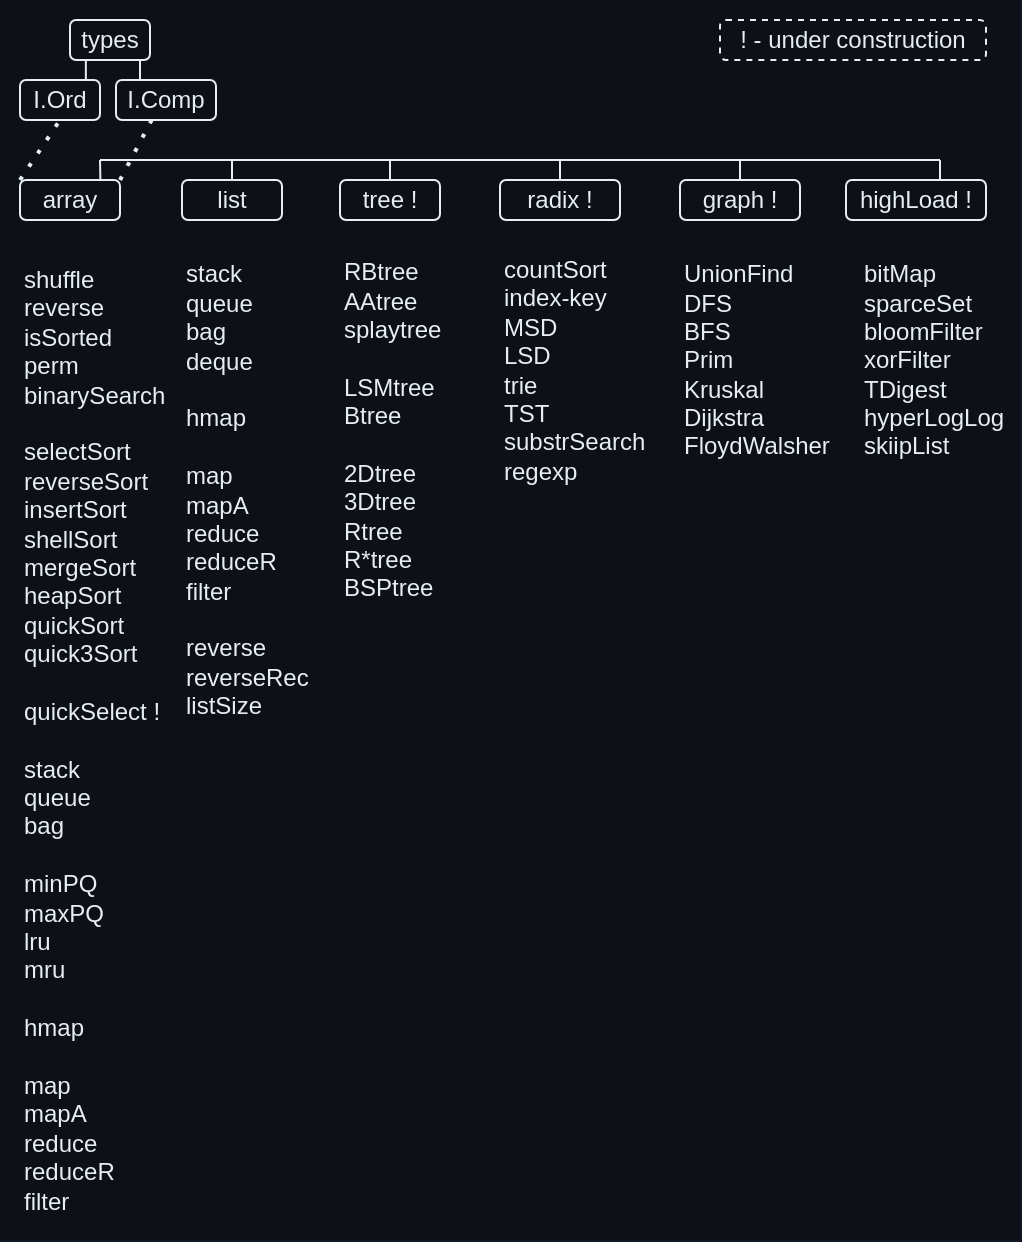<mxfile>
    <diagram id="StPKS6a9uWxOC8KM271T" name="Page-1">
        <mxGraphModel dx="1047" dy="628" grid="1" gridSize="10" guides="1" tooltips="1" connect="1" arrows="1" fold="1" page="1" pageScale="1" pageWidth="827" pageHeight="1169" background="#111721" math="0" shadow="0">
            <root>
                <mxCell id="0"/>
                <mxCell id="1" parent="0"/>
                <mxCell id="7" value="" style="rounded=0;whiteSpace=wrap;html=1;strokeColor=none;fillColor=#0d1117;strokeWidth=1;perimeterSpacing=1;shadow=0;glass=0;fillStyle=solid;" parent="1" vertex="1">
                    <mxGeometry x="150" y="110" width="510" height="620" as="geometry"/>
                </mxCell>
                <mxCell id="JtaezXzCazCUk_wRYMuN-2" value="&lt;font color=&quot;#e6edf3&quot;&gt;array&lt;/font&gt;" style="rounded=1;whiteSpace=wrap;html=1;fontColor=#000000;fillColor=none;strokeColor=#e6edf3;" parent="1" vertex="1">
                    <mxGeometry x="160" y="200" width="50" height="20" as="geometry"/>
                </mxCell>
                <mxCell id="JtaezXzCazCUk_wRYMuN-3" value="&lt;font color=&quot;#e6edf3&quot;&gt;list&lt;/font&gt;" style="rounded=1;whiteSpace=wrap;html=1;fillColor=none;strokeColor=#e6edf3;fontColor=#000000;" parent="1" vertex="1">
                    <mxGeometry x="241" y="200" width="50" height="20" as="geometry"/>
                </mxCell>
                <mxCell id="JtaezXzCazCUk_wRYMuN-4" value="&lt;font color=&quot;#e6edf3&quot;&gt;radix !&lt;/font&gt;" style="rounded=1;whiteSpace=wrap;html=1;fontColor=#000000;fillColor=none;strokeColor=#e6edf3;" parent="1" vertex="1">
                    <mxGeometry x="400" y="200" width="60" height="20" as="geometry"/>
                </mxCell>
                <mxCell id="JtaezXzCazCUk_wRYMuN-5" value="&lt;font color=&quot;#e6edf3&quot;&gt;tree !&lt;/font&gt;" style="rounded=1;whiteSpace=wrap;html=1;fontColor=#000000;fillColor=none;strokeColor=#e6edf3;" parent="1" vertex="1">
                    <mxGeometry x="320" y="200" width="50" height="20" as="geometry"/>
                </mxCell>
                <mxCell id="JtaezXzCazCUk_wRYMuN-6" value="&lt;font color=&quot;#e6edf3&quot;&gt;graph !&lt;/font&gt;" style="rounded=1;whiteSpace=wrap;html=1;fontColor=#000000;fillColor=none;strokeColor=#e6edf3;" parent="1" vertex="1">
                    <mxGeometry x="490" y="200" width="60" height="20" as="geometry"/>
                </mxCell>
                <mxCell id="JtaezXzCazCUk_wRYMuN-7" value="&lt;font color=&quot;#e6edf3&quot;&gt;shuffle&lt;br&gt;reverse&lt;br&gt;isSorted&lt;br&gt;perm&lt;br&gt;binarySearch&lt;br&gt;&lt;br&gt;selectSort&lt;br&gt;reverseSort&lt;br&gt;insertSort&lt;br&gt;shellSort&lt;br&gt;mergeSort&lt;br&gt;heapSort&lt;br&gt;quickSort&lt;br&gt;quick3Sort&lt;br&gt;&lt;br&gt;quickSelect !&lt;br&gt;&lt;br&gt;stack&lt;br&gt;queue&lt;br&gt;bag&lt;br&gt;&lt;br&gt;minPQ&lt;br&gt;maxPQ&lt;br&gt;lru&lt;br&gt;mru&lt;br&gt;&lt;br&gt;hmap&lt;br&gt;&lt;br&gt;map&lt;br&gt;mapA&lt;br&gt;reduce&lt;br&gt;reduceR&lt;br&gt;filter&lt;/font&gt;" style="text;html=1;strokeColor=none;fillColor=none;align=left;verticalAlign=middle;whiteSpace=wrap;rounded=0;fontColor=#000000;" parent="1" vertex="1">
                    <mxGeometry x="160" y="240" width="80" height="480" as="geometry"/>
                </mxCell>
                <mxCell id="JtaezXzCazCUk_wRYMuN-8" value="&lt;font color=&quot;#e6edf3&quot;&gt;stack&lt;br&gt;queue&lt;br&gt;bag&lt;br&gt;deque&lt;br&gt;&lt;br&gt;hmap&lt;br&gt;&lt;br&gt;map&lt;br&gt;mapA&lt;br&gt;reduce&lt;br&gt;reduceR&lt;br&gt;filter&lt;br&gt;&lt;br&gt;reverse&lt;br&gt;reverseRec&lt;br&gt;listSize&lt;br&gt;&lt;/font&gt;" style="text;html=1;strokeColor=none;fillColor=none;align=left;verticalAlign=middle;whiteSpace=wrap;rounded=0;fontColor=#000000;" parent="1" vertex="1">
                    <mxGeometry x="241" y="240" width="69" height="230" as="geometry"/>
                </mxCell>
                <mxCell id="JtaezXzCazCUk_wRYMuN-9" value="&lt;font color=&quot;#e6edf3&quot;&gt;countSort&lt;br&gt;index-key&lt;br&gt;MSD&lt;br&gt;LSD&lt;br&gt;trie&lt;br&gt;TST&lt;br&gt;substrSearch&lt;br&gt;regexp&lt;/font&gt;" style="text;html=1;strokeColor=none;fillColor=none;align=left;verticalAlign=middle;whiteSpace=wrap;rounded=0;fontColor=#000000;" parent="1" vertex="1">
                    <mxGeometry x="400" y="240" width="80" height="110" as="geometry"/>
                </mxCell>
                <mxCell id="JtaezXzCazCUk_wRYMuN-10" value="&lt;font color=&quot;#e6edf3&quot;&gt;RBtree&lt;br&gt;AAtree&lt;br&gt;splaytree&lt;br&gt;&lt;br&gt;LSMtree&lt;br&gt;Btree&lt;br&gt;&lt;br&gt;2Dtree&lt;br&gt;3Dtree&lt;br&gt;Rtree&lt;br&gt;R*tree&lt;br&gt;BSPtree&lt;/font&gt;" style="text;html=1;strokeColor=none;fillColor=none;align=left;verticalAlign=middle;whiteSpace=wrap;rounded=0;fontColor=#000000;" parent="1" vertex="1">
                    <mxGeometry x="320" y="240" width="60" height="170" as="geometry"/>
                </mxCell>
                <mxCell id="LgN3h-jakfvl1zkJ5HBP-2" value="&lt;font color=&quot;#e6edf3&quot;&gt;types&lt;/font&gt;" style="rounded=1;whiteSpace=wrap;html=1;fillColor=none;strokeColor=#e6edf3;fontColor=#000000;" parent="1" vertex="1">
                    <mxGeometry x="185" y="120" width="40" height="20" as="geometry"/>
                </mxCell>
                <mxCell id="LgN3h-jakfvl1zkJ5HBP-3" value="" style="endArrow=none;html=1;rounded=0;strokeColor=#e6edf3;exitX=0.5;exitY=0;exitDx=0;exitDy=0;" parent="1" source="JtaezXzCazCUk_wRYMuN-5" edge="1">
                    <mxGeometry width="50" height="50" relative="1" as="geometry">
                        <mxPoint x="350" y="200" as="sourcePoint"/>
                        <mxPoint x="345" y="190" as="targetPoint"/>
                        <Array as="points"/>
                    </mxGeometry>
                </mxCell>
                <mxCell id="LgN3h-jakfvl1zkJ5HBP-4" value="" style="endArrow=none;html=1;rounded=0;strokeColor=#e6edf3;" parent="1" edge="1">
                    <mxGeometry width="50" height="50" relative="1" as="geometry">
                        <mxPoint x="200" y="190" as="sourcePoint"/>
                        <mxPoint x="530" y="190" as="targetPoint"/>
                    </mxGeometry>
                </mxCell>
                <mxCell id="LgN3h-jakfvl1zkJ5HBP-5" value="" style="endArrow=none;html=1;rounded=0;exitX=0.804;exitY=-0.008;exitDx=0;exitDy=0;strokeColor=#e6edf3;exitPerimeter=0;" parent="1" source="JtaezXzCazCUk_wRYMuN-2" edge="1">
                    <mxGeometry width="50" height="50" relative="1" as="geometry">
                        <mxPoint x="350" y="350" as="sourcePoint"/>
                        <mxPoint x="200" y="190" as="targetPoint"/>
                    </mxGeometry>
                </mxCell>
                <mxCell id="LgN3h-jakfvl1zkJ5HBP-6" value="" style="endArrow=none;html=1;rounded=0;exitX=0.5;exitY=0;exitDx=0;exitDy=0;strokeColor=#e6edf3;" parent="1" source="JtaezXzCazCUk_wRYMuN-3" edge="1">
                    <mxGeometry width="50" height="50" relative="1" as="geometry">
                        <mxPoint x="265.93" y="200" as="sourcePoint"/>
                        <mxPoint x="266" y="190" as="targetPoint"/>
                    </mxGeometry>
                </mxCell>
                <mxCell id="LgN3h-jakfvl1zkJ5HBP-7" value="" style="endArrow=none;html=1;rounded=0;exitX=0.5;exitY=0;exitDx=0;exitDy=0;strokeColor=#e6edf3;" parent="1" source="JtaezXzCazCUk_wRYMuN-4" edge="1">
                    <mxGeometry width="50" height="50" relative="1" as="geometry">
                        <mxPoint x="429.93" y="200" as="sourcePoint"/>
                        <mxPoint x="430" y="190" as="targetPoint"/>
                    </mxGeometry>
                </mxCell>
                <mxCell id="Pd7Ac_bHZHMDIVxUI8hd-1" value="&lt;font color=&quot;#e6edf3&quot;&gt;I.Ord&lt;/font&gt;" style="rounded=1;whiteSpace=wrap;html=1;fillColor=none;strokeColor=#e6edf3;fontColor=#000000;" parent="1" vertex="1">
                    <mxGeometry x="160" y="150" width="40" height="20" as="geometry"/>
                </mxCell>
                <mxCell id="Pd7Ac_bHZHMDIVxUI8hd-2" value="&lt;font color=&quot;#e6edf3&quot;&gt;I.Comp&lt;/font&gt;" style="rounded=1;whiteSpace=wrap;html=1;fillColor=none;strokeColor=#e6edf3;fontColor=#000000;" parent="1" vertex="1">
                    <mxGeometry x="208" y="150" width="50" height="20" as="geometry"/>
                </mxCell>
                <mxCell id="Pd7Ac_bHZHMDIVxUI8hd-3" value="" style="endArrow=none;dashed=1;html=1;dashPattern=1 3;strokeWidth=2;rounded=0;entryX=0.5;entryY=1;entryDx=0;entryDy=0;exitX=0;exitY=0;exitDx=0;exitDy=0;strokeColor=#e6edf3;" parent="1" source="JtaezXzCazCUk_wRYMuN-2" target="Pd7Ac_bHZHMDIVxUI8hd-1" edge="1">
                    <mxGeometry width="50" height="50" relative="1" as="geometry">
                        <mxPoint x="350" y="210" as="sourcePoint"/>
                        <mxPoint x="400" y="160" as="targetPoint"/>
                    </mxGeometry>
                </mxCell>
                <mxCell id="Pd7Ac_bHZHMDIVxUI8hd-4" value="" style="endArrow=none;dashed=1;html=1;dashPattern=1 3;strokeWidth=2;rounded=0;exitX=1;exitY=0;exitDx=0;exitDy=0;entryX=0.359;entryY=0.99;entryDx=0;entryDy=0;entryPerimeter=0;strokeColor=#e6edf3;" parent="1" source="JtaezXzCazCUk_wRYMuN-2" target="Pd7Ac_bHZHMDIVxUI8hd-2" edge="1">
                    <mxGeometry width="50" height="50" relative="1" as="geometry">
                        <mxPoint x="195" y="210" as="sourcePoint"/>
                        <mxPoint x="190" y="180" as="targetPoint"/>
                    </mxGeometry>
                </mxCell>
                <mxCell id="Pd7Ac_bHZHMDIVxUI8hd-6" value="" style="endArrow=none;html=1;rounded=0;exitX=0.5;exitY=0;exitDx=0;exitDy=0;strokeColor=#e6edf3;" parent="1" edge="1">
                    <mxGeometry width="50" height="50" relative="1" as="geometry">
                        <mxPoint x="192.93" y="150" as="sourcePoint"/>
                        <mxPoint x="192.93" y="140" as="targetPoint"/>
                    </mxGeometry>
                </mxCell>
                <mxCell id="Pd7Ac_bHZHMDIVxUI8hd-7" value="" style="endArrow=none;html=1;rounded=0;exitX=0.5;exitY=0;exitDx=0;exitDy=0;strokeColor=#e6edf3;" parent="1" edge="1">
                    <mxGeometry width="50" height="50" relative="1" as="geometry">
                        <mxPoint x="220.0" y="150" as="sourcePoint"/>
                        <mxPoint x="220.0" y="140" as="targetPoint"/>
                    </mxGeometry>
                </mxCell>
                <mxCell id="Pd7Ac_bHZHMDIVxUI8hd-9" value="" style="endArrow=none;html=1;rounded=0;exitX=0.5;exitY=0;exitDx=0;exitDy=0;strokeColor=#e6edf3;" parent="1" source="JtaezXzCazCUk_wRYMuN-6" edge="1">
                    <mxGeometry width="50" height="50" relative="1" as="geometry">
                        <mxPoint x="520" y="200" as="sourcePoint"/>
                        <mxPoint x="520" y="190" as="targetPoint"/>
                    </mxGeometry>
                </mxCell>
                <mxCell id="2" value="&lt;font color=&quot;#e6edf3&quot;&gt;UnionFind&lt;br&gt;DFS&lt;br&gt;BFS&lt;br&gt;Prim&lt;br&gt;Kruskal&lt;br&gt;Dijkstra&lt;br&gt;FloydWalsher&lt;br&gt;&lt;/font&gt;" style="text;html=1;strokeColor=none;fillColor=none;align=left;verticalAlign=middle;whiteSpace=wrap;rounded=0;" parent="1" vertex="1">
                    <mxGeometry x="490" y="240" width="60" height="100" as="geometry"/>
                </mxCell>
                <mxCell id="3" value="&lt;font color=&quot;#e6edf3&quot;&gt;! - under construction&lt;/font&gt;" style="rounded=1;whiteSpace=wrap;html=1;fillColor=none;strokeColor=#e6edf3;fontColor=#000000;dashed=1;" parent="1" vertex="1">
                    <mxGeometry x="510" y="120" width="133" height="20" as="geometry"/>
                </mxCell>
                <mxCell id="8" value="&lt;font color=&quot;#e6edf3&quot;&gt;highLoad !&lt;/font&gt;" style="rounded=1;whiteSpace=wrap;html=1;fontColor=#000000;fillColor=none;strokeColor=#e6edf3;" parent="1" vertex="1">
                    <mxGeometry x="573" y="200" width="70" height="20" as="geometry"/>
                </mxCell>
                <mxCell id="11" value="" style="endArrow=none;html=1;fillColor=#eeeeee;strokeColor=#E6EDF3;" parent="1" edge="1">
                    <mxGeometry width="50" height="50" relative="1" as="geometry">
                        <mxPoint x="530" y="190" as="sourcePoint"/>
                        <mxPoint x="620" y="190" as="targetPoint"/>
                    </mxGeometry>
                </mxCell>
                <mxCell id="13" value="" style="endArrow=none;html=1;rounded=0;strokeColor=#e6edf3;" parent="1" edge="1">
                    <mxGeometry width="50" height="50" relative="1" as="geometry">
                        <mxPoint x="620" y="200" as="sourcePoint"/>
                        <mxPoint x="620" y="190" as="targetPoint"/>
                    </mxGeometry>
                </mxCell>
                <mxCell id="14" value="&lt;font color=&quot;#e6edf3&quot;&gt;bitMap&lt;br&gt;sparceSet&lt;br&gt;bloomFilter&lt;br&gt;xorFilter&lt;br&gt;TDigest&lt;br&gt;hyperLogLog&lt;br&gt;skiipList&lt;br&gt;&lt;/font&gt;" style="text;html=1;strokeColor=none;fillColor=none;align=left;verticalAlign=middle;whiteSpace=wrap;rounded=0;" parent="1" vertex="1">
                    <mxGeometry x="580" y="240" width="60" height="100" as="geometry"/>
                </mxCell>
            </root>
        </mxGraphModel>
    </diagram>
</mxfile>